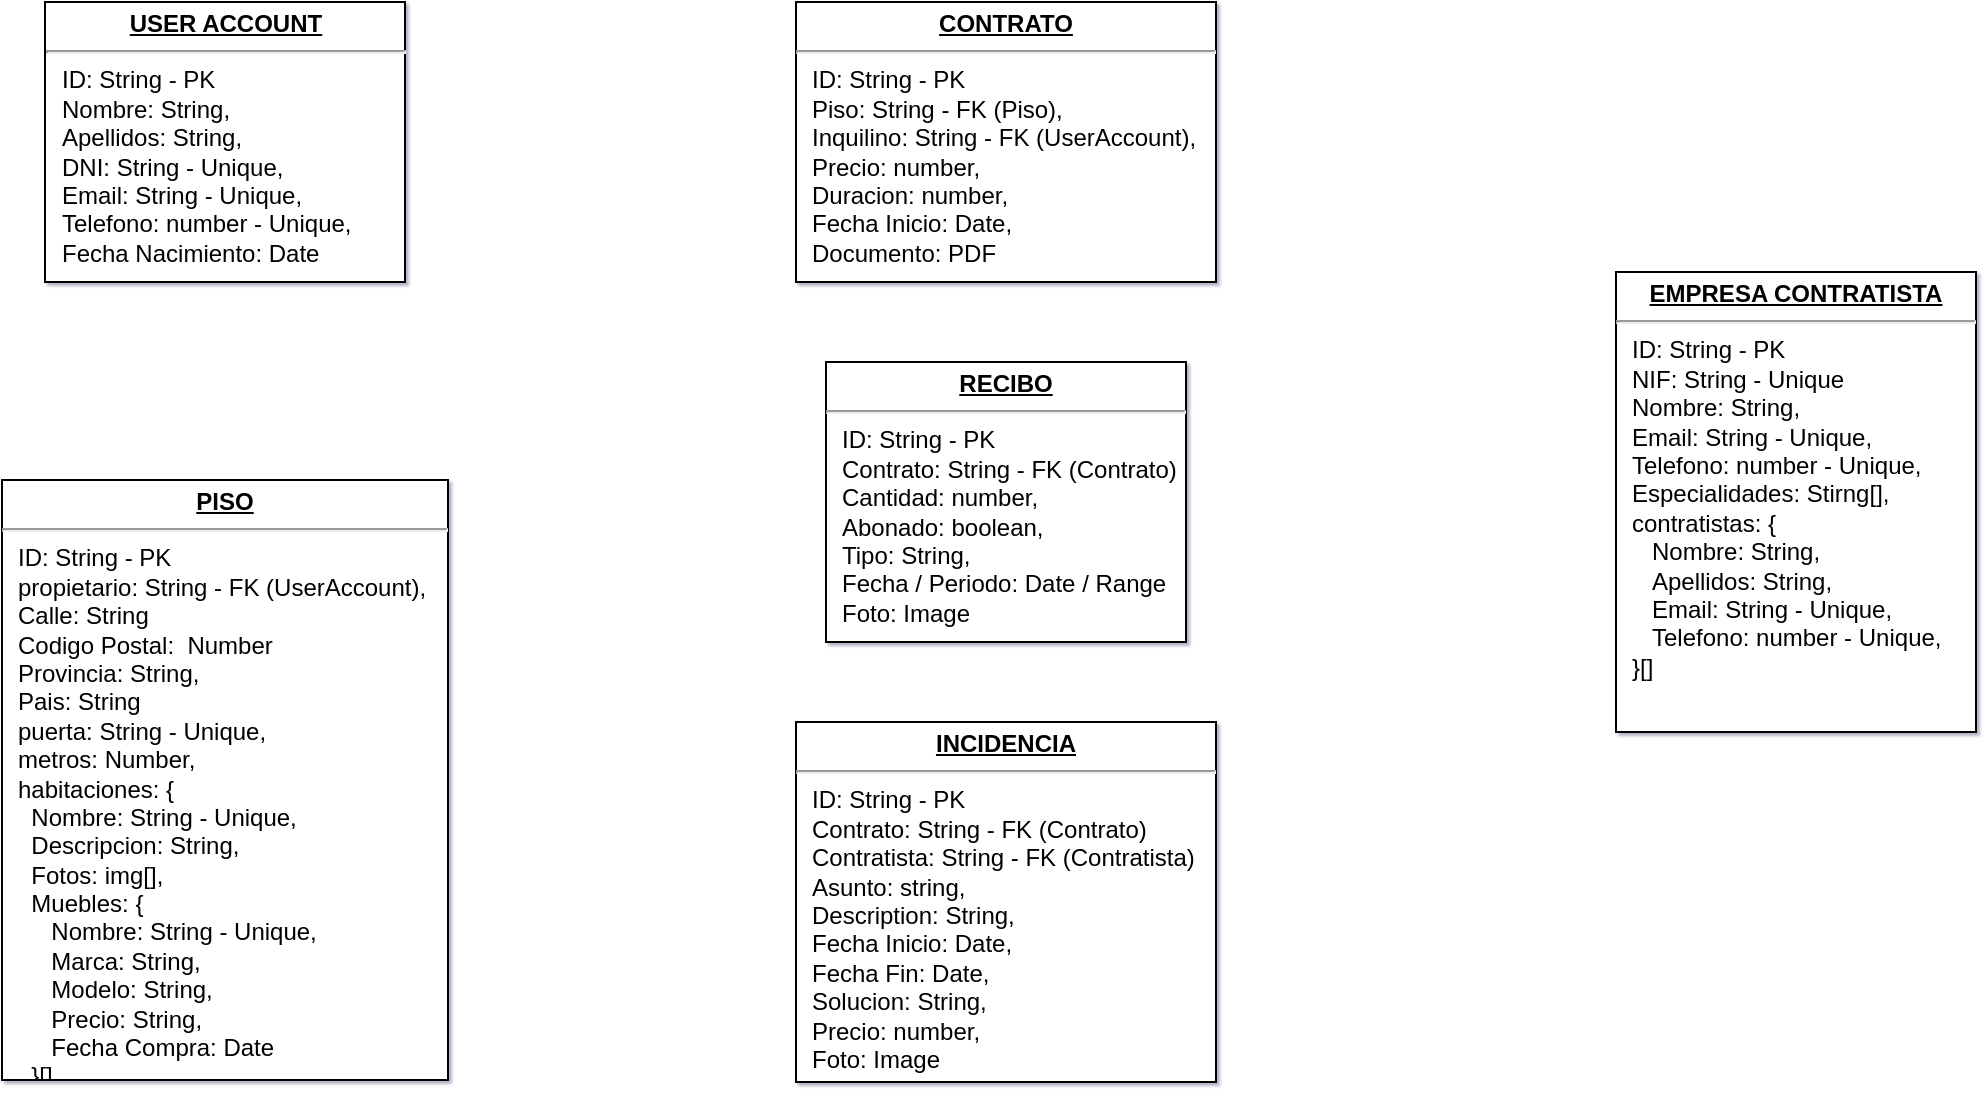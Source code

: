 <mxfile version="13.7.3" type="device" pages="2"><diagram name="DDBB SCHEMA" id="a7904f86-f2b4-8e86-fa97-74104820619b"><mxGraphModel dx="4062" dy="1656" grid="0" gridSize="10" guides="1" tooltips="1" connect="1" arrows="1" fold="1" page="0" pageScale="1" pageWidth="1100" pageHeight="850" background="#ffffff" math="0" shadow="1"><root><mxCell id="0"/><mxCell id="1" parent="0"/><mxCell id="Kfcsp30MHCUL0AE8L-Js-4" value="&lt;p style=&quot;margin: 0px ; margin-top: 4px ; text-align: center ; text-decoration: underline&quot;&gt;&lt;b&gt;PISO&lt;/b&gt;&lt;/p&gt;&lt;hr&gt;&lt;p style=&quot;margin: 0px ; margin-left: 8px&quot;&gt;ID: String - PK&lt;/p&gt;&lt;p style=&quot;margin: 0px ; margin-left: 8px&quot;&gt;propietario: String - FK (UserAccount),&lt;/p&gt;&lt;p style=&quot;margin: 0px ; margin-left: 8px&quot;&gt;&lt;span&gt;Calle: String&lt;/span&gt;&lt;br&gt;&lt;/p&gt;&lt;p style=&quot;margin: 0px ; margin-left: 8px&quot;&gt;Codigo Postal:&amp;nbsp; Number&lt;/p&gt;&lt;p style=&quot;margin: 0px ; margin-left: 8px&quot;&gt;Provincia: String,&lt;/p&gt;&lt;p style=&quot;margin: 0px ; margin-left: 8px&quot;&gt;Pais: String&lt;/p&gt;&lt;p style=&quot;margin: 0px ; margin-left: 8px&quot;&gt;&lt;span&gt;puerta: String - Unique,&lt;/span&gt;&lt;br&gt;&lt;/p&gt;&lt;p style=&quot;margin: 0px ; margin-left: 8px&quot;&gt;metros: Number,&lt;/p&gt;&lt;p style=&quot;margin: 0px ; margin-left: 8px&quot;&gt;&lt;span&gt;habitaciones: {&lt;/span&gt;&lt;/p&gt;&lt;p style=&quot;margin: 0px ; margin-left: 8px&quot;&gt;&amp;nbsp; Nombre: String - Unique,&lt;/p&gt;&lt;p style=&quot;margin: 0px ; margin-left: 8px&quot;&gt;&amp;nbsp; Descripcion: String,&lt;/p&gt;&lt;p style=&quot;margin: 0px ; margin-left: 8px&quot;&gt;&amp;nbsp; Fotos: img[],&lt;/p&gt;&lt;p style=&quot;margin: 0px ; margin-left: 8px&quot;&gt;&amp;nbsp; Muebles: {&lt;/p&gt;&lt;p style=&quot;margin: 0px ; margin-left: 8px&quot;&gt;&amp;nbsp; &amp;nbsp; &amp;nbsp;Nombre: String - Unique,&lt;/p&gt;&lt;p style=&quot;margin: 0px ; margin-left: 8px&quot;&gt;&amp;nbsp; &amp;nbsp; &amp;nbsp;Marca: String,&lt;/p&gt;&lt;p style=&quot;margin: 0px ; margin-left: 8px&quot;&gt;&amp;nbsp; &amp;nbsp; &amp;nbsp;Modelo: String,&lt;/p&gt;&lt;p style=&quot;margin: 0px ; margin-left: 8px&quot;&gt;&amp;nbsp; &amp;nbsp; &amp;nbsp;Precio: String,&lt;/p&gt;&lt;p style=&quot;margin: 0px ; margin-left: 8px&quot;&gt;&amp;nbsp; &amp;nbsp; &amp;nbsp;Fecha Compra: Date&lt;/p&gt;&lt;p style=&quot;margin: 0px ; margin-left: 8px&quot;&gt;&amp;nbsp; }[]&lt;/p&gt;&lt;p style=&quot;margin: 0px ; margin-left: 8px&quot;&gt;&lt;span&gt;}[]&lt;/span&gt;&lt;/p&gt;" style="verticalAlign=top;align=left;overflow=fill;fontSize=12;fontFamily=Helvetica;html=1;" vertex="1" parent="1"><mxGeometry x="-1960" y="-495" width="223" height="300" as="geometry"/></mxCell><mxCell id="Kfcsp30MHCUL0AE8L-Js-5" style="edgeStyle=orthogonalEdgeStyle;rounded=0;orthogonalLoop=1;jettySize=auto;html=1;exitX=0.5;exitY=1;exitDx=0;exitDy=0;" edge="1" parent="1" source="Kfcsp30MHCUL0AE8L-Js-4" target="Kfcsp30MHCUL0AE8L-Js-4"><mxGeometry relative="1" as="geometry"/></mxCell><mxCell id="Kfcsp30MHCUL0AE8L-Js-8" value="&lt;p style=&quot;margin: 0px ; margin-top: 4px ; text-align: center ; text-decoration: underline&quot;&gt;&lt;b&gt;EMPRESA CONTRATISTA&lt;/b&gt;&lt;/p&gt;&lt;hr&gt;&lt;p style=&quot;margin: 0px ; margin-left: 8px&quot;&gt;ID: String - PK&lt;/p&gt;&lt;p style=&quot;margin: 0px ; margin-left: 8px&quot;&gt;NIF: String - Unique&lt;/p&gt;&lt;p style=&quot;margin: 0px ; margin-left: 8px&quot;&gt;Nombre: String,&lt;/p&gt;&lt;p style=&quot;margin: 0px ; margin-left: 8px&quot;&gt;&lt;span&gt;Email: String - Unique,&lt;/span&gt;&lt;br&gt;&lt;/p&gt;&lt;p style=&quot;margin: 0px ; margin-left: 8px&quot;&gt;&lt;span&gt;Telefono: number - Unique,&lt;/span&gt;&lt;/p&gt;&lt;p style=&quot;margin: 0px ; margin-left: 8px&quot;&gt;&lt;span&gt;Especialidades: Stirng[],&lt;/span&gt;&lt;/p&gt;&lt;p style=&quot;margin: 0px ; margin-left: 8px&quot;&gt;contratistas: {&lt;/p&gt;&lt;p style=&quot;margin: 0px ; margin-left: 8px&quot;&gt;&amp;nbsp; &amp;nbsp;&lt;span&gt;Nombre: String,&lt;/span&gt;&lt;/p&gt;&lt;p style=&quot;margin: 0px 0px 0px 8px&quot;&gt;&amp;nbsp; &amp;nbsp;Apellidos: String,&lt;/p&gt;&lt;p style=&quot;margin: 0px 0px 0px 8px&quot;&gt;&amp;nbsp; &amp;nbsp;Email: String - Unique,&lt;br&gt;&lt;/p&gt;&lt;p style=&quot;margin: 0px 0px 0px 8px&quot;&gt;&amp;nbsp; &amp;nbsp;Telefono: number - Unique,&lt;/p&gt;&lt;p style=&quot;margin: 0px 0px 0px 8px&quot;&gt;&lt;span&gt;}[]&lt;/span&gt;&lt;br&gt;&lt;/p&gt;" style="verticalAlign=top;align=left;overflow=fill;fontSize=12;fontFamily=Helvetica;html=1;" vertex="1" parent="1"><mxGeometry x="-1153" y="-599" width="180" height="230" as="geometry"/></mxCell><mxCell id="Kfcsp30MHCUL0AE8L-Js-9" value="&lt;p style=&quot;margin: 0px ; margin-top: 4px ; text-align: center ; text-decoration: underline&quot;&gt;&lt;b&gt;CONTRATO&lt;/b&gt;&lt;/p&gt;&lt;hr&gt;&lt;p style=&quot;margin: 0px ; margin-left: 8px&quot;&gt;ID: String - PK&lt;/p&gt;&lt;p style=&quot;margin: 0px ; margin-left: 8px&quot;&gt;Piso: String - FK (Piso),&lt;/p&gt;&lt;p style=&quot;margin: 0px ; margin-left: 8px&quot;&gt;&lt;span&gt;Inquilino: String - FK (UserAccount),&lt;/span&gt;&lt;/p&gt;&lt;p style=&quot;margin: 0px ; margin-left: 8px&quot;&gt;&lt;span&gt;Precio: number,&lt;/span&gt;&lt;/p&gt;&lt;p style=&quot;margin: 0px ; margin-left: 8px&quot;&gt;&lt;span&gt;Duracion: number,&lt;/span&gt;&lt;/p&gt;&lt;p style=&quot;margin: 0px ; margin-left: 8px&quot;&gt;&lt;span&gt;Fecha Inicio: Date,&lt;/span&gt;&lt;/p&gt;&lt;p style=&quot;margin: 0px ; margin-left: 8px&quot;&gt;&lt;span&gt;Documento: PDF&lt;/span&gt;&lt;/p&gt;" style="verticalAlign=top;align=left;overflow=fill;fontSize=12;fontFamily=Helvetica;html=1;" vertex="1" parent="1"><mxGeometry x="-1563" y="-734" width="210" height="140" as="geometry"/></mxCell><mxCell id="Kfcsp30MHCUL0AE8L-Js-10" value="&lt;p style=&quot;margin: 0px ; margin-top: 4px ; text-align: center ; text-decoration: underline&quot;&gt;&lt;b&gt;RECIBO&lt;/b&gt;&lt;/p&gt;&lt;hr&gt;&lt;p style=&quot;margin: 0px ; margin-left: 8px&quot;&gt;ID: String - PK&lt;/p&gt;&lt;p style=&quot;margin: 0px ; margin-left: 8px&quot;&gt;&lt;span&gt;Contrato: String - FK (Contrato)&lt;/span&gt;&lt;/p&gt;&lt;p style=&quot;margin: 0px ; margin-left: 8px&quot;&gt;&lt;span&gt;Cantidad: number,&lt;/span&gt;&lt;/p&gt;&lt;p style=&quot;margin: 0px ; margin-left: 8px&quot;&gt;&lt;span&gt;Abonado: boolean,&lt;/span&gt;&lt;/p&gt;&lt;p style=&quot;margin: 0px ; margin-left: 8px&quot;&gt;&lt;span&gt;Tipo: String,&lt;/span&gt;&lt;/p&gt;&lt;p style=&quot;margin: 0px ; margin-left: 8px&quot;&gt;&lt;span&gt;Fecha / Periodo: Date / Range&lt;/span&gt;&lt;/p&gt;&lt;p style=&quot;margin: 0px ; margin-left: 8px&quot;&gt;&lt;span&gt;Foto: Image&lt;/span&gt;&lt;/p&gt;" style="verticalAlign=top;align=left;overflow=fill;fontSize=12;fontFamily=Helvetica;html=1;" vertex="1" parent="1"><mxGeometry x="-1548" y="-554" width="180" height="140" as="geometry"/></mxCell><mxCell id="Kfcsp30MHCUL0AE8L-Js-11" value="&lt;p style=&quot;margin: 0px ; margin-top: 4px ; text-align: center ; text-decoration: underline&quot;&gt;&lt;b&gt;INCIDENCIA&lt;/b&gt;&lt;/p&gt;&lt;hr&gt;&lt;p style=&quot;margin: 0px ; margin-left: 8px&quot;&gt;ID: String - PK&lt;/p&gt;&lt;p style=&quot;margin: 0px ; margin-left: 8px&quot;&gt;&lt;span&gt;Contrato: String - FK (Contrato)&lt;/span&gt;&lt;/p&gt;&lt;p style=&quot;margin: 0px ; margin-left: 8px&quot;&gt;&lt;span&gt;Contratista: String - FK (Contratista)&lt;/span&gt;&lt;/p&gt;&lt;p style=&quot;margin: 0px ; margin-left: 8px&quot;&gt;&lt;span&gt;Asunto: string,&lt;/span&gt;&lt;/p&gt;&lt;p style=&quot;margin: 0px ; margin-left: 8px&quot;&gt;Description: String,&lt;/p&gt;&lt;p style=&quot;margin: 0px ; margin-left: 8px&quot;&gt;Fecha Inicio: Date,&lt;/p&gt;&lt;p style=&quot;margin: 0px ; margin-left: 8px&quot;&gt;Fecha Fin: Date,&lt;/p&gt;&lt;p style=&quot;margin: 0px ; margin-left: 8px&quot;&gt;Solucion: String,&lt;/p&gt;&lt;p style=&quot;margin: 0px ; margin-left: 8px&quot;&gt;Precio: number,&lt;/p&gt;&lt;p style=&quot;margin: 0px ; margin-left: 8px&quot;&gt;Foto: Image&lt;/p&gt;" style="verticalAlign=top;align=left;overflow=fill;fontSize=12;fontFamily=Helvetica;html=1;" vertex="1" parent="1"><mxGeometry x="-1563" y="-374" width="210" height="180" as="geometry"/></mxCell><mxCell id="tUdFp2tDRPXmy-gYfWNV-1" value="&lt;p style=&quot;margin: 0px ; margin-top: 4px ; text-align: center ; text-decoration: underline&quot;&gt;&lt;b&gt;USER ACCOUNT&lt;/b&gt;&lt;/p&gt;&lt;hr&gt;&lt;p style=&quot;margin: 0px 0px 0px 8px&quot;&gt;ID: String - PK&lt;/p&gt;&lt;p style=&quot;margin: 0px 0px 0px 8px&quot;&gt;Nombre: String,&lt;/p&gt;&lt;p style=&quot;margin: 0px 0px 0px 8px&quot;&gt;Apellidos: String,&lt;/p&gt;&lt;p style=&quot;margin: 0px 0px 0px 8px&quot;&gt;DNI: String - Unique,&lt;/p&gt;&lt;p style=&quot;margin: 0px 0px 0px 8px&quot;&gt;Email: String - Unique,&lt;/p&gt;&lt;p style=&quot;margin: 0px 0px 0px 8px&quot;&gt;Telefono: number - Unique,&lt;/p&gt;&lt;p style=&quot;margin: 0px 0px 0px 8px&quot;&gt;Fecha Nacimiento: Date&lt;/p&gt;" style="verticalAlign=top;align=left;overflow=fill;fontSize=12;fontFamily=Helvetica;html=1;" vertex="1" parent="1"><mxGeometry x="-1938.5" y="-734" width="180" height="140" as="geometry"/></mxCell></root></mxGraphModel></diagram><diagram id="3yzx8BIsV4tjlHl5C6Q8" name="PROTOTYPE - UML"><mxGraphModel dx="5662" dy="2856" grid="0" gridSize="10" guides="1" tooltips="1" connect="1" arrows="1" fold="1" page="0" pageScale="1" pageWidth="827" pageHeight="1169" math="0" shadow="0"><root><mxCell id="f3H6XQk7FNGqFBmJ32T1-0"/><mxCell id="f3H6XQk7FNGqFBmJ32T1-1" parent="f3H6XQk7FNGqFBmJ32T1-0"/><mxCell id="UoXuBDr6ZXMIO9OLJ4Qm-0" value="" style="whiteSpace=wrap;html=1;aspect=fixed;" vertex="1" parent="f3H6XQk7FNGqFBmJ32T1-1"><mxGeometry x="-3213" y="-1614" width="390" height="390" as="geometry"/></mxCell><mxCell id="UoXuBDr6ZXMIO9OLJ4Qm-1" value="" style="rounded=1;whiteSpace=wrap;html=1;shadow=1;" vertex="1" parent="f3H6XQk7FNGqFBmJ32T1-1"><mxGeometry x="-3136.5" y="-1558" width="237" height="278" as="geometry"/></mxCell><mxCell id="UoXuBDr6ZXMIO9OLJ4Qm-2" value="WELCOME" style="text;html=1;strokeColor=none;fillColor=none;align=center;verticalAlign=middle;whiteSpace=wrap;rounded=0;shadow=1;" vertex="1" parent="f3H6XQk7FNGqFBmJ32T1-1"><mxGeometry x="-3059.5" y="-1534" width="83" height="20" as="geometry"/></mxCell><mxCell id="UoXuBDr6ZXMIO9OLJ4Qm-3" value="USER" style="rounded=1;whiteSpace=wrap;html=1;shadow=1;fillColor=#dae8fc;strokeColor=#6c8ebf;" vertex="1" parent="f3H6XQk7FNGqFBmJ32T1-1"><mxGeometry x="-3101.5" y="-1482" width="167" height="27" as="geometry"/></mxCell><mxCell id="UoXuBDr6ZXMIO9OLJ4Qm-4" value="PASSWORD" style="rounded=1;whiteSpace=wrap;html=1;shadow=1;fillColor=#dae8fc;strokeColor=#6c8ebf;" vertex="1" parent="f3H6XQk7FNGqFBmJ32T1-1"><mxGeometry x="-3101.5" y="-1436.5" width="167" height="27" as="geometry"/></mxCell><mxCell id="UoXuBDr6ZXMIO9OLJ4Qm-5" value="G" style="ellipse;whiteSpace=wrap;html=1;aspect=fixed;shadow=0;fillColor=#FF3333;fontColor=#FFFFFF;" vertex="1" parent="f3H6XQk7FNGqFBmJ32T1-1"><mxGeometry x="-3065.25" y="-1335" width="27" height="27" as="geometry"/></mxCell><mxCell id="UoXuBDr6ZXMIO9OLJ4Qm-6" value="F" style="ellipse;whiteSpace=wrap;html=1;aspect=fixed;shadow=0;fillColor=#007FFF;fontColor=#FFFFFF;" vertex="1" parent="f3H6XQk7FNGqFBmJ32T1-1"><mxGeometry x="-2997.75" y="-1335" width="27" height="27" as="geometry"/></mxCell><mxCell id="UoXuBDr6ZXMIO9OLJ4Qm-7" value="LOGIN" style="rounded=1;whiteSpace=wrap;html=1;shadow=1;fillColor=#d5e8d4;strokeColor=#82b366;" vertex="1" parent="f3H6XQk7FNGqFBmJ32T1-1"><mxGeometry x="-3079.25" y="-1386" width="122.5" height="26" as="geometry"/></mxCell><mxCell id="UoXuBDr6ZXMIO9OLJ4Qm-9" value="" style="whiteSpace=wrap;html=1;aspect=fixed;" vertex="1" parent="f3H6XQk7FNGqFBmJ32T1-1"><mxGeometry x="-2379" y="-1614" width="390" height="390" as="geometry"/></mxCell><mxCell id="UoXuBDr6ZXMIO9OLJ4Qm-40" value="" style="group" vertex="1" connectable="0" parent="f3H6XQk7FNGqFBmJ32T1-1"><mxGeometry x="-2164" y="-1600" width="157" height="35.62" as="geometry"/></mxCell><mxCell id="UoXuBDr6ZXMIO9OLJ4Qm-38" value="" style="rounded=1;whiteSpace=wrap;html=1;shadow=1;strokeColor=#82b366;fillColor=#d5e8d4;fontSize=14;" vertex="1" parent="UoXuBDr6ZXMIO9OLJ4Qm-40"><mxGeometry width="157" height="35.62" as="geometry"/></mxCell><mxCell id="UoXuBDr6ZXMIO9OLJ4Qm-37" value="&lt;font color=&quot;#000000&quot; size=&quot;1&quot;&gt;&lt;b style=&quot;font-size: 16px&quot;&gt;+&lt;/b&gt;&lt;/font&gt;" style="ellipse;whiteSpace=wrap;html=1;aspect=fixed;shadow=1;strokeColor=#000000;fillColor=#FFFFFF;fontSize=14;fontColor=#FFFFFF;" vertex="1" parent="UoXuBDr6ZXMIO9OLJ4Qm-40"><mxGeometry x="11" y="3.37" width="27" height="27" as="geometry"/></mxCell><mxCell id="UoXuBDr6ZXMIO9OLJ4Qm-39" value="&lt;font color=&quot;#000000&quot;&gt;CREATE RENT&lt;/font&gt;" style="text;html=1;strokeColor=none;fillColor=none;align=center;verticalAlign=middle;whiteSpace=wrap;rounded=0;shadow=1;fontSize=14;fontColor=#FFFFFF;" vertex="1" parent="UoXuBDr6ZXMIO9OLJ4Qm-40"><mxGeometry x="51" y="7.81" width="100" height="20" as="geometry"/></mxCell><mxCell id="UoXuBDr6ZXMIO9OLJ4Qm-48" value="" style="group;strokeColor=#82b366;" vertex="1" connectable="0" parent="f3H6XQk7FNGqFBmJ32T1-1"><mxGeometry x="-2360" y="-1600" width="51" height="35" as="geometry"/></mxCell><mxCell id="UoXuBDr6ZXMIO9OLJ4Qm-41" value="" style="rounded=1;whiteSpace=wrap;html=1;shadow=1;sketch=0;strokeColor=#82b366;fillColor=#d5e8d4;fontSize=7;" vertex="1" parent="UoXuBDr6ZXMIO9OLJ4Qm-48"><mxGeometry width="51" height="35" as="geometry"/></mxCell><mxCell id="UoXuBDr6ZXMIO9OLJ4Qm-45" value="" style="group" vertex="1" connectable="0" parent="UoXuBDr6ZXMIO9OLJ4Qm-48"><mxGeometry x="12" y="9" width="27.5" height="18" as="geometry"/></mxCell><mxCell id="UoXuBDr6ZXMIO9OLJ4Qm-42" value="" style="endArrow=none;html=1;fontSize=7;fontColor=#FFFFFF;" edge="1" parent="UoXuBDr6ZXMIO9OLJ4Qm-45"><mxGeometry width="50" height="50" relative="1" as="geometry"><mxPoint as="sourcePoint"/><mxPoint x="27.5" as="targetPoint"/></mxGeometry></mxCell><mxCell id="UoXuBDr6ZXMIO9OLJ4Qm-43" value="" style="endArrow=none;html=1;fontSize=7;fontColor=#FFFFFF;" edge="1" parent="UoXuBDr6ZXMIO9OLJ4Qm-45"><mxGeometry width="50" height="50" relative="1" as="geometry"><mxPoint y="9" as="sourcePoint"/><mxPoint x="27.5" y="9" as="targetPoint"/></mxGeometry></mxCell><mxCell id="UoXuBDr6ZXMIO9OLJ4Qm-44" value="" style="endArrow=none;html=1;fontSize=7;fontColor=#FFFFFF;" edge="1" parent="UoXuBDr6ZXMIO9OLJ4Qm-45"><mxGeometry width="50" height="50" relative="1" as="geometry"><mxPoint y="18" as="sourcePoint"/><mxPoint x="27.5" y="18" as="targetPoint"/></mxGeometry></mxCell><mxCell id="UoXuBDr6ZXMIO9OLJ4Qm-50" value="" style="rounded=0;whiteSpace=wrap;html=1;shadow=1;sketch=0;strokeColor=#000000;fillColor=#ffffff;fontSize=7;fontColor=#FFFFFF;" vertex="1" parent="f3H6XQk7FNGqFBmJ32T1-1"><mxGeometry x="-2574" y="-1614" width="189" height="390" as="geometry"/></mxCell><mxCell id="UoXuBDr6ZXMIO9OLJ4Qm-51" value="" style="rounded=1;whiteSpace=wrap;html=1;shadow=1;sketch=0;strokeColor=#000000;fillColor=#ffffff;fontSize=7;fontColor=#FFFFFF;" vertex="1" parent="f3H6XQk7FNGqFBmJ32T1-1"><mxGeometry x="-2570" y="-1503.75" width="178" height="25" as="geometry"/></mxCell><mxCell id="UoXuBDr6ZXMIO9OLJ4Qm-52" value="" style="rounded=1;whiteSpace=wrap;html=1;shadow=1;sketch=0;strokeColor=#000000;fillColor=#ffffff;fontSize=7;fontColor=#FFFFFF;" vertex="1" parent="f3H6XQk7FNGqFBmJ32T1-1"><mxGeometry x="-2570" y="-1466.75" width="178" height="25" as="geometry"/></mxCell><mxCell id="UoXuBDr6ZXMIO9OLJ4Qm-53" value="" style="rounded=1;whiteSpace=wrap;html=1;shadow=1;sketch=0;strokeColor=#000000;fillColor=#ffffff;fontSize=7;fontColor=#FFFFFF;" vertex="1" parent="f3H6XQk7FNGqFBmJ32T1-1"><mxGeometry x="-2570" y="-1431.5" width="178" height="25" as="geometry"/></mxCell><mxCell id="UoXuBDr6ZXMIO9OLJ4Qm-54" value="" style="rounded=1;whiteSpace=wrap;html=1;shadow=1;sketch=0;strokeColor=#000000;fillColor=#ffffff;fontSize=7;fontColor=#FFFFFF;" vertex="1" parent="f3H6XQk7FNGqFBmJ32T1-1"><mxGeometry x="-2570" y="-1395.75" width="178" height="25" as="geometry"/></mxCell><mxCell id="UoXuBDr6ZXMIO9OLJ4Qm-55" value="" style="ellipse;whiteSpace=wrap;html=1;aspect=fixed;shadow=1;sketch=0;strokeColor=#000000;fillColor=#ffffff;fontSize=7;fontColor=#FFFFFF;" vertex="1" parent="f3H6XQk7FNGqFBmJ32T1-1"><mxGeometry x="-2565" y="-1600" width="59.25" height="59.25" as="geometry"/></mxCell><mxCell id="UoXuBDr6ZXMIO9OLJ4Qm-56" value="&lt;font color=&quot;#000000&quot; style=&quot;font-size: 14px&quot;&gt;USER&lt;/font&gt;" style="text;html=1;strokeColor=none;fillColor=none;align=center;verticalAlign=middle;whiteSpace=wrap;rounded=0;shadow=1;sketch=0;fontSize=7;fontColor=#FFFFFF;" vertex="1" parent="f3H6XQk7FNGqFBmJ32T1-1"><mxGeometry x="-2487" y="-1592.19" width="49" height="20" as="geometry"/></mxCell><mxCell id="UoXuBDr6ZXMIO9OLJ4Qm-57" value="Actor" style="shape=umlActor;verticalLabelPosition=bottom;verticalAlign=top;html=1;outlineConnect=0;shadow=1;sketch=0;strokeColor=#000000;fillColor=#ffffff;fontSize=7;fontColor=#FFFFFF;" vertex="1" parent="f3H6XQk7FNGqFBmJ32T1-1"><mxGeometry x="-2546.06" y="-1587.5" width="21.37" height="34.25" as="geometry"/></mxCell><mxCell id="UoXuBDr6ZXMIO9OLJ4Qm-105" value="" style="group" vertex="1" connectable="0" parent="f3H6XQk7FNGqFBmJ32T1-1"><mxGeometry x="-2356" y="-1545" width="351.75" height="368.5" as="geometry"/></mxCell><mxCell id="UoXuBDr6ZXMIO9OLJ4Qm-34" value="" style="rounded=1;whiteSpace=wrap;html=1;shadow=1;strokeColor=#000000;fillColor=#FFFFFF;fontSize=14;fontColor=#FFFFFF;sketch=0;" vertex="1" parent="UoXuBDr6ZXMIO9OLJ4Qm-105"><mxGeometry x="279.75" y="296.5" width="72" height="72" as="geometry"/></mxCell><mxCell id="UoXuBDr6ZXMIO9OLJ4Qm-87" value="" style="group;shadow=1;" vertex="1" connectable="0" parent="UoXuBDr6ZXMIO9OLJ4Qm-105"><mxGeometry x="5.5" y="33" width="339.5" height="72" as="geometry"/></mxCell><mxCell id="UoXuBDr6ZXMIO9OLJ4Qm-88" value="" style="rounded=1;whiteSpace=wrap;html=1;shadow=1;strokeColor=#000000;fillColor=#FFFFFF;fontSize=14;fontColor=#FFFFFF;" vertex="1" parent="UoXuBDr6ZXMIO9OLJ4Qm-87"><mxGeometry width="72" height="72" as="geometry"/></mxCell><mxCell id="UoXuBDr6ZXMIO9OLJ4Qm-89" value="" style="rounded=1;whiteSpace=wrap;html=1;shadow=1;strokeColor=#000000;fillColor=#FFFFFF;fontSize=14;fontColor=#FFFFFF;" vertex="1" parent="UoXuBDr6ZXMIO9OLJ4Qm-87"><mxGeometry x="89.5" width="72" height="72" as="geometry"/></mxCell><mxCell id="UoXuBDr6ZXMIO9OLJ4Qm-90" value="" style="rounded=1;whiteSpace=wrap;html=1;shadow=1;strokeColor=#000000;fillColor=#FFFFFF;fontSize=14;fontColor=#FFFFFF;" vertex="1" parent="UoXuBDr6ZXMIO9OLJ4Qm-87"><mxGeometry x="178.5" width="72" height="72" as="geometry"/></mxCell><mxCell id="UoXuBDr6ZXMIO9OLJ4Qm-91" value="" style="rounded=1;whiteSpace=wrap;html=1;shadow=1;strokeColor=#000000;fillColor=#FFFFFF;fontSize=14;fontColor=#FFFFFF;" vertex="1" parent="UoXuBDr6ZXMIO9OLJ4Qm-87"><mxGeometry x="267.5" width="72" height="72" as="geometry"/></mxCell><mxCell id="UoXuBDr6ZXMIO9OLJ4Qm-92" value="&lt;font color=&quot;#000000&quot; style=&quot;font-size: 14px&quot;&gt;RECENT ISSUES&lt;/font&gt;" style="text;html=1;strokeColor=none;fillColor=none;align=center;verticalAlign=middle;whiteSpace=wrap;rounded=0;shadow=0;fontColor=#FFFFFF;fontSize=14;fontStyle=0" vertex="1" parent="UoXuBDr6ZXMIO9OLJ4Qm-105"><mxGeometry width="125" height="28" as="geometry"/></mxCell><mxCell id="UoXuBDr6ZXMIO9OLJ4Qm-93" value="&lt;font color=&quot;#000000&quot;&gt;ENDING SOON RENTALS&lt;/font&gt;" style="text;html=1;strokeColor=none;fillColor=none;align=center;verticalAlign=middle;whiteSpace=wrap;rounded=0;shadow=0;fontColor=#FFFFFF;fontSize=14;fontStyle=0" vertex="1" parent="UoXuBDr6ZXMIO9OLJ4Qm-105"><mxGeometry x="2.75" y="126" width="178.25" height="28" as="geometry"/></mxCell><mxCell id="UoXuBDr6ZXMIO9OLJ4Qm-94" value="" style="group" vertex="1" connectable="0" parent="UoXuBDr6ZXMIO9OLJ4Qm-105"><mxGeometry x="5" y="173.5" width="339.5" height="72" as="geometry"/></mxCell><mxCell id="UoXuBDr6ZXMIO9OLJ4Qm-95" value="" style="rounded=1;whiteSpace=wrap;html=1;shadow=1;strokeColor=#000000;fillColor=#FFFFFF;fontSize=14;fontColor=#FFFFFF;" vertex="1" parent="UoXuBDr6ZXMIO9OLJ4Qm-94"><mxGeometry y="-8" width="72" height="72" as="geometry"/></mxCell><mxCell id="UoXuBDr6ZXMIO9OLJ4Qm-96" value="" style="rounded=1;whiteSpace=wrap;html=1;shadow=1;strokeColor=#000000;fillColor=#FFFFFF;fontSize=14;fontColor=#FFFFFF;" vertex="1" parent="UoXuBDr6ZXMIO9OLJ4Qm-94"><mxGeometry x="89.5" y="-8" width="72" height="72" as="geometry"/></mxCell><mxCell id="UoXuBDr6ZXMIO9OLJ4Qm-97" value="" style="rounded=1;whiteSpace=wrap;html=1;shadow=1;strokeColor=#000000;fillColor=#FFFFFF;fontSize=14;fontColor=#FFFFFF;" vertex="1" parent="UoXuBDr6ZXMIO9OLJ4Qm-94"><mxGeometry x="178.5" y="-8" width="72" height="72" as="geometry"/></mxCell><mxCell id="UoXuBDr6ZXMIO9OLJ4Qm-98" value="" style="rounded=1;whiteSpace=wrap;html=1;shadow=1;strokeColor=#000000;fillColor=#FFFFFF;fontSize=14;fontColor=#FFFFFF;" vertex="1" parent="UoXuBDr6ZXMIO9OLJ4Qm-94"><mxGeometry x="267.5" y="-8" width="72" height="72" as="geometry"/></mxCell><mxCell id="UoXuBDr6ZXMIO9OLJ4Qm-99" value="&lt;font color=&quot;#000000&quot;&gt;LATEST BILLS&lt;/font&gt;" style="text;html=1;strokeColor=none;fillColor=none;align=center;verticalAlign=middle;whiteSpace=wrap;rounded=0;shadow=0;fontColor=#FFFFFF;fontSize=14;fontStyle=0" vertex="1" parent="UoXuBDr6ZXMIO9OLJ4Qm-105"><mxGeometry x="2.75" y="258" width="107.25" height="28" as="geometry"/></mxCell><mxCell id="UoXuBDr6ZXMIO9OLJ4Qm-100" value="" style="rounded=1;whiteSpace=wrap;html=1;shadow=1;strokeColor=#000000;fillColor=#FFFFFF;fontSize=14;fontColor=#FFFFFF;sketch=0;" vertex="1" parent="UoXuBDr6ZXMIO9OLJ4Qm-105"><mxGeometry x="101.75" y="296.5" width="72" height="72" as="geometry"/></mxCell><mxCell id="UoXuBDr6ZXMIO9OLJ4Qm-101" value="" style="rounded=1;whiteSpace=wrap;html=1;shadow=1;strokeColor=#000000;fillColor=#FFFFFF;fontSize=14;fontColor=#FFFFFF;sketch=0;" vertex="1" parent="UoXuBDr6ZXMIO9OLJ4Qm-105"><mxGeometry x="12.25" y="296.5" width="72" height="72" as="geometry"/></mxCell><mxCell id="UoXuBDr6ZXMIO9OLJ4Qm-102" value="" style="rounded=1;whiteSpace=wrap;html=1;shadow=1;strokeColor=#000000;fillColor=#FFFFFF;fontSize=14;fontColor=#FFFFFF;sketch=0;" vertex="1" parent="UoXuBDr6ZXMIO9OLJ4Qm-105"><mxGeometry x="190.75" y="296.5" width="72" height="72" as="geometry"/></mxCell></root></mxGraphModel></diagram></mxfile>
